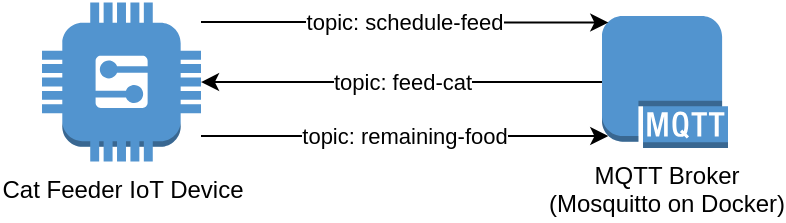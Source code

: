 <mxfile version="20.4.1" type="device"><diagram id="C0h6jriWAFb2csfehPzT" name="Page-1"><mxGraphModel dx="1266" dy="783" grid="1" gridSize="10" guides="1" tooltips="1" connect="1" arrows="1" fold="1" page="1" pageScale="1" pageWidth="850" pageHeight="1100" math="0" shadow="0"><root><mxCell id="0"/><mxCell id="1" parent="0"/><mxCell id="gZ-WMbLiCQUDXAqgG7qf-1" value="MQTT Broker&lt;br&gt;(Mosquitto on Docker)" style="outlineConnect=0;dashed=0;verticalLabelPosition=bottom;verticalAlign=top;align=center;html=1;shape=mxgraph.aws3.mqtt_protocol;fillColor=#5294CF;gradientColor=none;" parent="1" vertex="1"><mxGeometry x="410" y="260" width="63" height="66" as="geometry"/></mxCell><mxCell id="gZ-WMbLiCQUDXAqgG7qf-6" value="topic: feed-cat" style="edgeStyle=orthogonalEdgeStyle;rounded=0;orthogonalLoop=1;jettySize=auto;html=1;entryX=0;entryY=0.5;entryDx=0;entryDy=0;entryPerimeter=0;startArrow=classic;startFill=1;endArrow=none;endFill=0;" parent="1" source="gZ-WMbLiCQUDXAqgG7qf-4" target="gZ-WMbLiCQUDXAqgG7qf-1" edge="1"><mxGeometry relative="1" as="geometry"/></mxCell><mxCell id="gZ-WMbLiCQUDXAqgG7qf-11" value="topic: schedule-feed" style="edgeStyle=orthogonalEdgeStyle;rounded=0;orthogonalLoop=1;jettySize=auto;html=1;entryX=0.05;entryY=0.05;entryDx=0;entryDy=0;entryPerimeter=0;startArrow=none;startFill=0;" parent="1" source="gZ-WMbLiCQUDXAqgG7qf-4" target="gZ-WMbLiCQUDXAqgG7qf-1" edge="1"><mxGeometry relative="1" as="geometry"><Array as="points"><mxPoint x="260" y="263"/><mxPoint x="260" y="263"/></Array></mxGeometry></mxCell><mxCell id="u-eq03Bs4xKIGnjtoeEd-5" value="topic: remaining-food" style="edgeStyle=orthogonalEdgeStyle;rounded=0;orthogonalLoop=1;jettySize=auto;html=1;entryX=0.05;entryY=0.91;entryDx=0;entryDy=0;entryPerimeter=0;startArrow=none;startFill=0;endArrow=classic;endFill=1;" edge="1" parent="1" source="gZ-WMbLiCQUDXAqgG7qf-4" target="gZ-WMbLiCQUDXAqgG7qf-1"><mxGeometry relative="1" as="geometry"><Array as="points"><mxPoint x="260" y="320"/><mxPoint x="260" y="320"/></Array></mxGeometry></mxCell><mxCell id="gZ-WMbLiCQUDXAqgG7qf-4" value="Cat Feeder IoT Device" style="outlineConnect=0;dashed=0;verticalLabelPosition=bottom;verticalAlign=top;align=center;html=1;shape=mxgraph.aws3.generic;fillColor=#5294CF;gradientColor=none;" parent="1" vertex="1"><mxGeometry x="130" y="253.25" width="79.5" height="79.5" as="geometry"/></mxCell></root></mxGraphModel></diagram></mxfile>